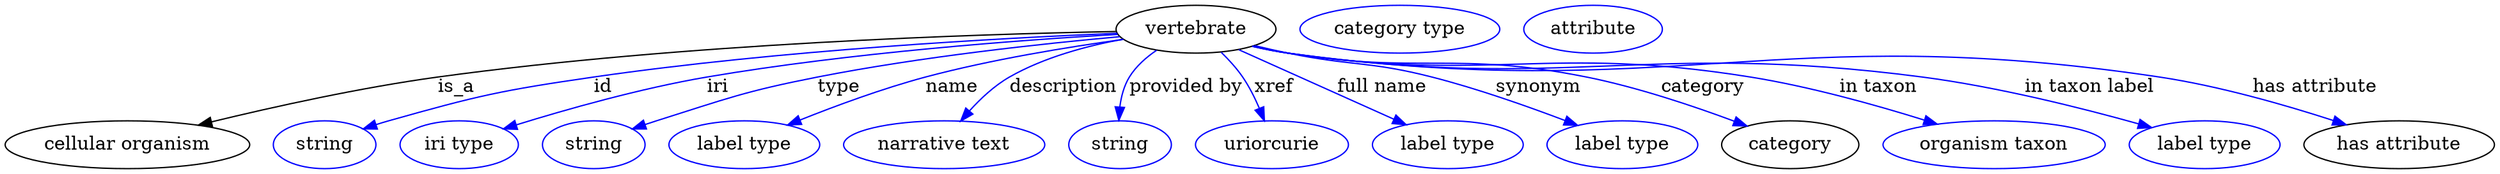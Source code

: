 digraph {
	graph [bb="0,0,1868.1,123"];
	node [label="\N"];
	vertebrate	[height=0.5,
		label=vertebrate,
		pos="893.64,105",
		width=1.661];
	"cellular organism"	[height=0.5,
		pos="91.642,18",
		width=2.5456];
	vertebrate -> "cellular organism"	[label=is_a,
		lp="338.64,61.5",
		pos="e,144.91,32.817 833.96,103.27 730.02,101.34 509.22,94.336 324.64,69 266.6,61.033 201.48,46.581 154.86,35.256"];
	id	[color=blue,
		height=0.5,
		label=string,
		pos="239.64,18",
		width=1.0652];
	vertebrate -> id	[color=blue,
		label=id,
		lp="448.64,61.5",
		pos="e,268.64,29.948 834.49,101.94 747.89,98.365 581.65,89.328 441.64,69 372.37,58.942 355,55.057 287.64,36 284.54,35.121 281.34,34.148 \
278.14,33.124",
		style=solid];
	iri	[color=blue,
		height=0.5,
		label="iri type",
		pos="340.64,18",
		width=1.2277];
	vertebrate -> iri	[color=blue,
		label=iri,
		lp="534.64,61.5",
		pos="e,373.83,29.923 835.13,101.13 762.4,96.942 634.67,87.547 526.64,69 476.73,60.43 420.76,44.498 383.39,32.916",
		style=solid];
	type	[color=blue,
		height=0.5,
		label=string,
		pos="441.64,18",
		width=1.0652];
	vertebrate -> type	[color=blue,
		label=type,
		lp="625.64,61.5",
		pos="e,470.6,29.889 836.68,99.405 779.07,94.19 687.63,84.358 609.64,69 554.95,58.23 541.78,52.827 488.64,36 485.89,35.128 483.06,34.196 \
480.21,33.233",
		style=solid];
	name	[color=blue,
		height=0.5,
		label="label type",
		pos="554.64,18",
		width=1.5707];
	vertebrate -> name	[color=blue,
		label=name,
		lp="710.64,61.5",
		pos="e,587.08,32.824 839.21,97.351 798,91.66 740.22,82.269 690.64,69 658.39,60.369 623.03,47.25 596.45,36.616",
		style=solid];
	description	[color=blue,
		height=0.5,
		label="narrative text",
		pos="704.64,18",
		width=2.0943];
	vertebrate -> description	[color=blue,
		label=description,
		lp="794.14,61.5",
		pos="e,717,35.762 839.18,97.515 812.12,92.569 779.73,83.945 753.64,69 742.39,62.552 732,52.789 723.71,43.596",
		style=solid];
	"provided by"	[color=blue,
		height=0.5,
		label=string,
		pos="836.64,18",
		width=1.0652];
	vertebrate -> "provided by"	[color=blue,
		label="provided by",
		lp="886.14,61.5",
		pos="e,835.73,36.352 864.12,89.194 856.28,83.872 848.62,77.132 843.64,69 839.55,62.32 837.46,54.21 836.48,46.482",
		style=solid];
	xref	[color=blue,
		height=0.5,
		label=uriorcurie,
		pos="950.64,18",
		width=1.5887];
	vertebrate -> xref	[color=blue,
		label=xref,
		lp="952.14,61.5",
		pos="e,944.96,36.019 912.47,87.701 918.15,82.157 924.08,75.667 928.64,69 933.54,61.845 937.74,53.425 941.12,45.556",
		style=solid];
	"full name"	[color=blue,
		height=0.5,
		label="label type",
		pos="1082.6,18",
		width=1.5707];
	vertebrate -> "full name"	[color=blue,
		label="full name",
		lp="1033.1,61.5",
		pos="e,1051.4,33.065 925.7,89.581 957.76,75.164 1007.2,52.943 1042,37.293",
		style=solid];
	synonym	[color=blue,
		height=0.5,
		label="label type",
		pos="1213.6,18",
		width=1.5707];
	vertebrate -> synonym	[color=blue,
		label=synonym,
		lp="1150.6,61.5",
		pos="e,1180.1,32.583 937.33,92.702 945.71,90.688 954.43,88.694 962.64,87 1010.3,77.172 1023.5,81.075 1070.6,69 1104.8,60.243 1142.5,46.93 \
1170.5,36.242",
		style=solid];
	category	[height=0.5,
		pos="1339.6,18",
		width=1.4263];
	vertebrate -> category	[color=blue,
		label=category,
		lp="1274.1,61.5",
		pos="e,1307.1,32.115 936.49,92.309 945.1,90.281 954.12,88.383 962.64,87 1061.2,71.002 1088.7,88.649 1186.6,69 1225.1,61.286 1267.4,47.007 \
1297.7,35.678",
		style=solid];
	"in taxon"	[color=blue,
		height=0.5,
		label="organism taxon",
		pos="1492.6,18",
		width=2.3109];
	vertebrate -> "in taxon"	[color=blue,
		label="in taxon",
		lp="1405.6,61.5",
		pos="e,1450,33.471 936.09,92.204 944.81,90.158 953.98,88.28 962.64,87 1115.4,64.427 1157.2,93.492 1309.6,69 1354.4,61.814 1403.9,47.913 \
1440.1,36.589",
		style=solid];
	"in taxon label"	[color=blue,
		height=0.5,
		label="label type",
		pos="1650.6,18",
		width=1.5707];
	vertebrate -> "in taxon label"	[color=blue,
		label="in taxon label",
		lp="1564.1,61.5",
		pos="e,1610.8,30.948 935.71,92.194 944.54,90.123 953.85,88.237 962.64,87 1172.3,57.525 1228.7,96.454 1438.6,69 1495.1,61.623 1558.4,45.649 \
1601,33.73",
		style=solid];
	"has attribute"	[height=0.5,
		pos="1796.6,18",
		width=1.9859];
	vertebrate -> "has attribute"	[color=blue,
		label="has attribute",
		lp="1733.6,61.5",
		pos="e,1756.9,33.068 935.7,92.124 944.53,90.058 953.84,88.192 962.64,87 1250.8,47.997 1329.1,112.23 1616.6,69 1661.6,62.234 1711.4,47.865 \
1747.2,36.26",
		style=solid];
	"named thing_category"	[color=blue,
		height=0.5,
		label="category type",
		pos="1046.6,105",
		width=2.0762];
	"organismal entity_has attribute"	[color=blue,
		height=0.5,
		label=attribute,
		pos="1191.6,105",
		width=1.4443];
}
